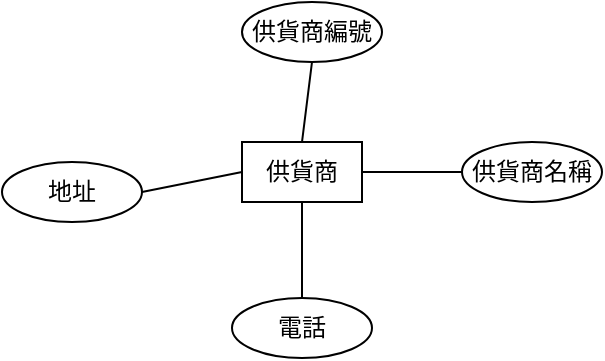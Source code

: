<mxfile version="22.1.15" type="github">
  <diagram name="第 1 页" id="k1N-Jhh_7VJlwTQ27Jjc">
    <mxGraphModel dx="1426" dy="751" grid="1" gridSize="10" guides="1" tooltips="1" connect="1" arrows="1" fold="1" page="1" pageScale="1" pageWidth="827" pageHeight="1169" math="0" shadow="0">
      <root>
        <mxCell id="0" />
        <mxCell id="1" parent="0" />
        <mxCell id="atgfnX5Mf4vHV1UWBj40-1" value="供貨商" style="html=1;whiteSpace=wrap;" vertex="1" parent="1">
          <mxGeometry x="310" y="540" width="60" height="30" as="geometry" />
        </mxCell>
        <mxCell id="atgfnX5Mf4vHV1UWBj40-2" value="供貨商編號" style="ellipse;whiteSpace=wrap;html=1;" vertex="1" parent="1">
          <mxGeometry x="310" y="470" width="70" height="30" as="geometry" />
        </mxCell>
        <mxCell id="atgfnX5Mf4vHV1UWBj40-3" value="供貨商名稱" style="ellipse;whiteSpace=wrap;html=1;" vertex="1" parent="1">
          <mxGeometry x="420" y="540" width="70" height="30" as="geometry" />
        </mxCell>
        <mxCell id="atgfnX5Mf4vHV1UWBj40-4" value="電話" style="ellipse;whiteSpace=wrap;html=1;" vertex="1" parent="1">
          <mxGeometry x="305" y="618" width="70" height="30" as="geometry" />
        </mxCell>
        <mxCell id="atgfnX5Mf4vHV1UWBj40-5" value="地址" style="ellipse;whiteSpace=wrap;html=1;" vertex="1" parent="1">
          <mxGeometry x="190" y="550" width="70" height="30" as="geometry" />
        </mxCell>
        <mxCell id="atgfnX5Mf4vHV1UWBj40-6" value="" style="endArrow=none;html=1;rounded=0;exitX=1;exitY=0.5;exitDx=0;exitDy=0;entryX=0;entryY=0.5;entryDx=0;entryDy=0;" edge="1" parent="1" source="atgfnX5Mf4vHV1UWBj40-1" target="atgfnX5Mf4vHV1UWBj40-3">
          <mxGeometry relative="1" as="geometry">
            <mxPoint x="260" y="490" as="sourcePoint" />
            <mxPoint x="390" y="520" as="targetPoint" />
          </mxGeometry>
        </mxCell>
        <mxCell id="atgfnX5Mf4vHV1UWBj40-7" value="" style="endArrow=none;html=1;rounded=0;exitX=0.5;exitY=1;exitDx=0;exitDy=0;entryX=0.5;entryY=0;entryDx=0;entryDy=0;" edge="1" parent="1" source="atgfnX5Mf4vHV1UWBj40-1" target="atgfnX5Mf4vHV1UWBj40-4">
          <mxGeometry relative="1" as="geometry">
            <mxPoint x="355" y="580" as="sourcePoint" />
            <mxPoint x="360" y="640" as="targetPoint" />
          </mxGeometry>
        </mxCell>
        <mxCell id="atgfnX5Mf4vHV1UWBj40-8" value="" style="endArrow=none;html=1;rounded=0;exitX=0;exitY=0.5;exitDx=0;exitDy=0;entryX=1;entryY=0.5;entryDx=0;entryDy=0;" edge="1" parent="1" source="atgfnX5Mf4vHV1UWBj40-1" target="atgfnX5Mf4vHV1UWBj40-5">
          <mxGeometry relative="1" as="geometry">
            <mxPoint x="330" y="580" as="sourcePoint" />
            <mxPoint x="295" y="614" as="targetPoint" />
          </mxGeometry>
        </mxCell>
        <mxCell id="atgfnX5Mf4vHV1UWBj40-9" value="" style="endArrow=none;html=1;rounded=0;exitX=0.5;exitY=0;exitDx=0;exitDy=0;entryX=0.5;entryY=1;entryDx=0;entryDy=0;" edge="1" parent="1" source="atgfnX5Mf4vHV1UWBj40-1" target="atgfnX5Mf4vHV1UWBj40-2">
          <mxGeometry relative="1" as="geometry">
            <mxPoint x="330" y="565" as="sourcePoint" />
            <mxPoint x="260" y="565" as="targetPoint" />
          </mxGeometry>
        </mxCell>
      </root>
    </mxGraphModel>
  </diagram>
</mxfile>
